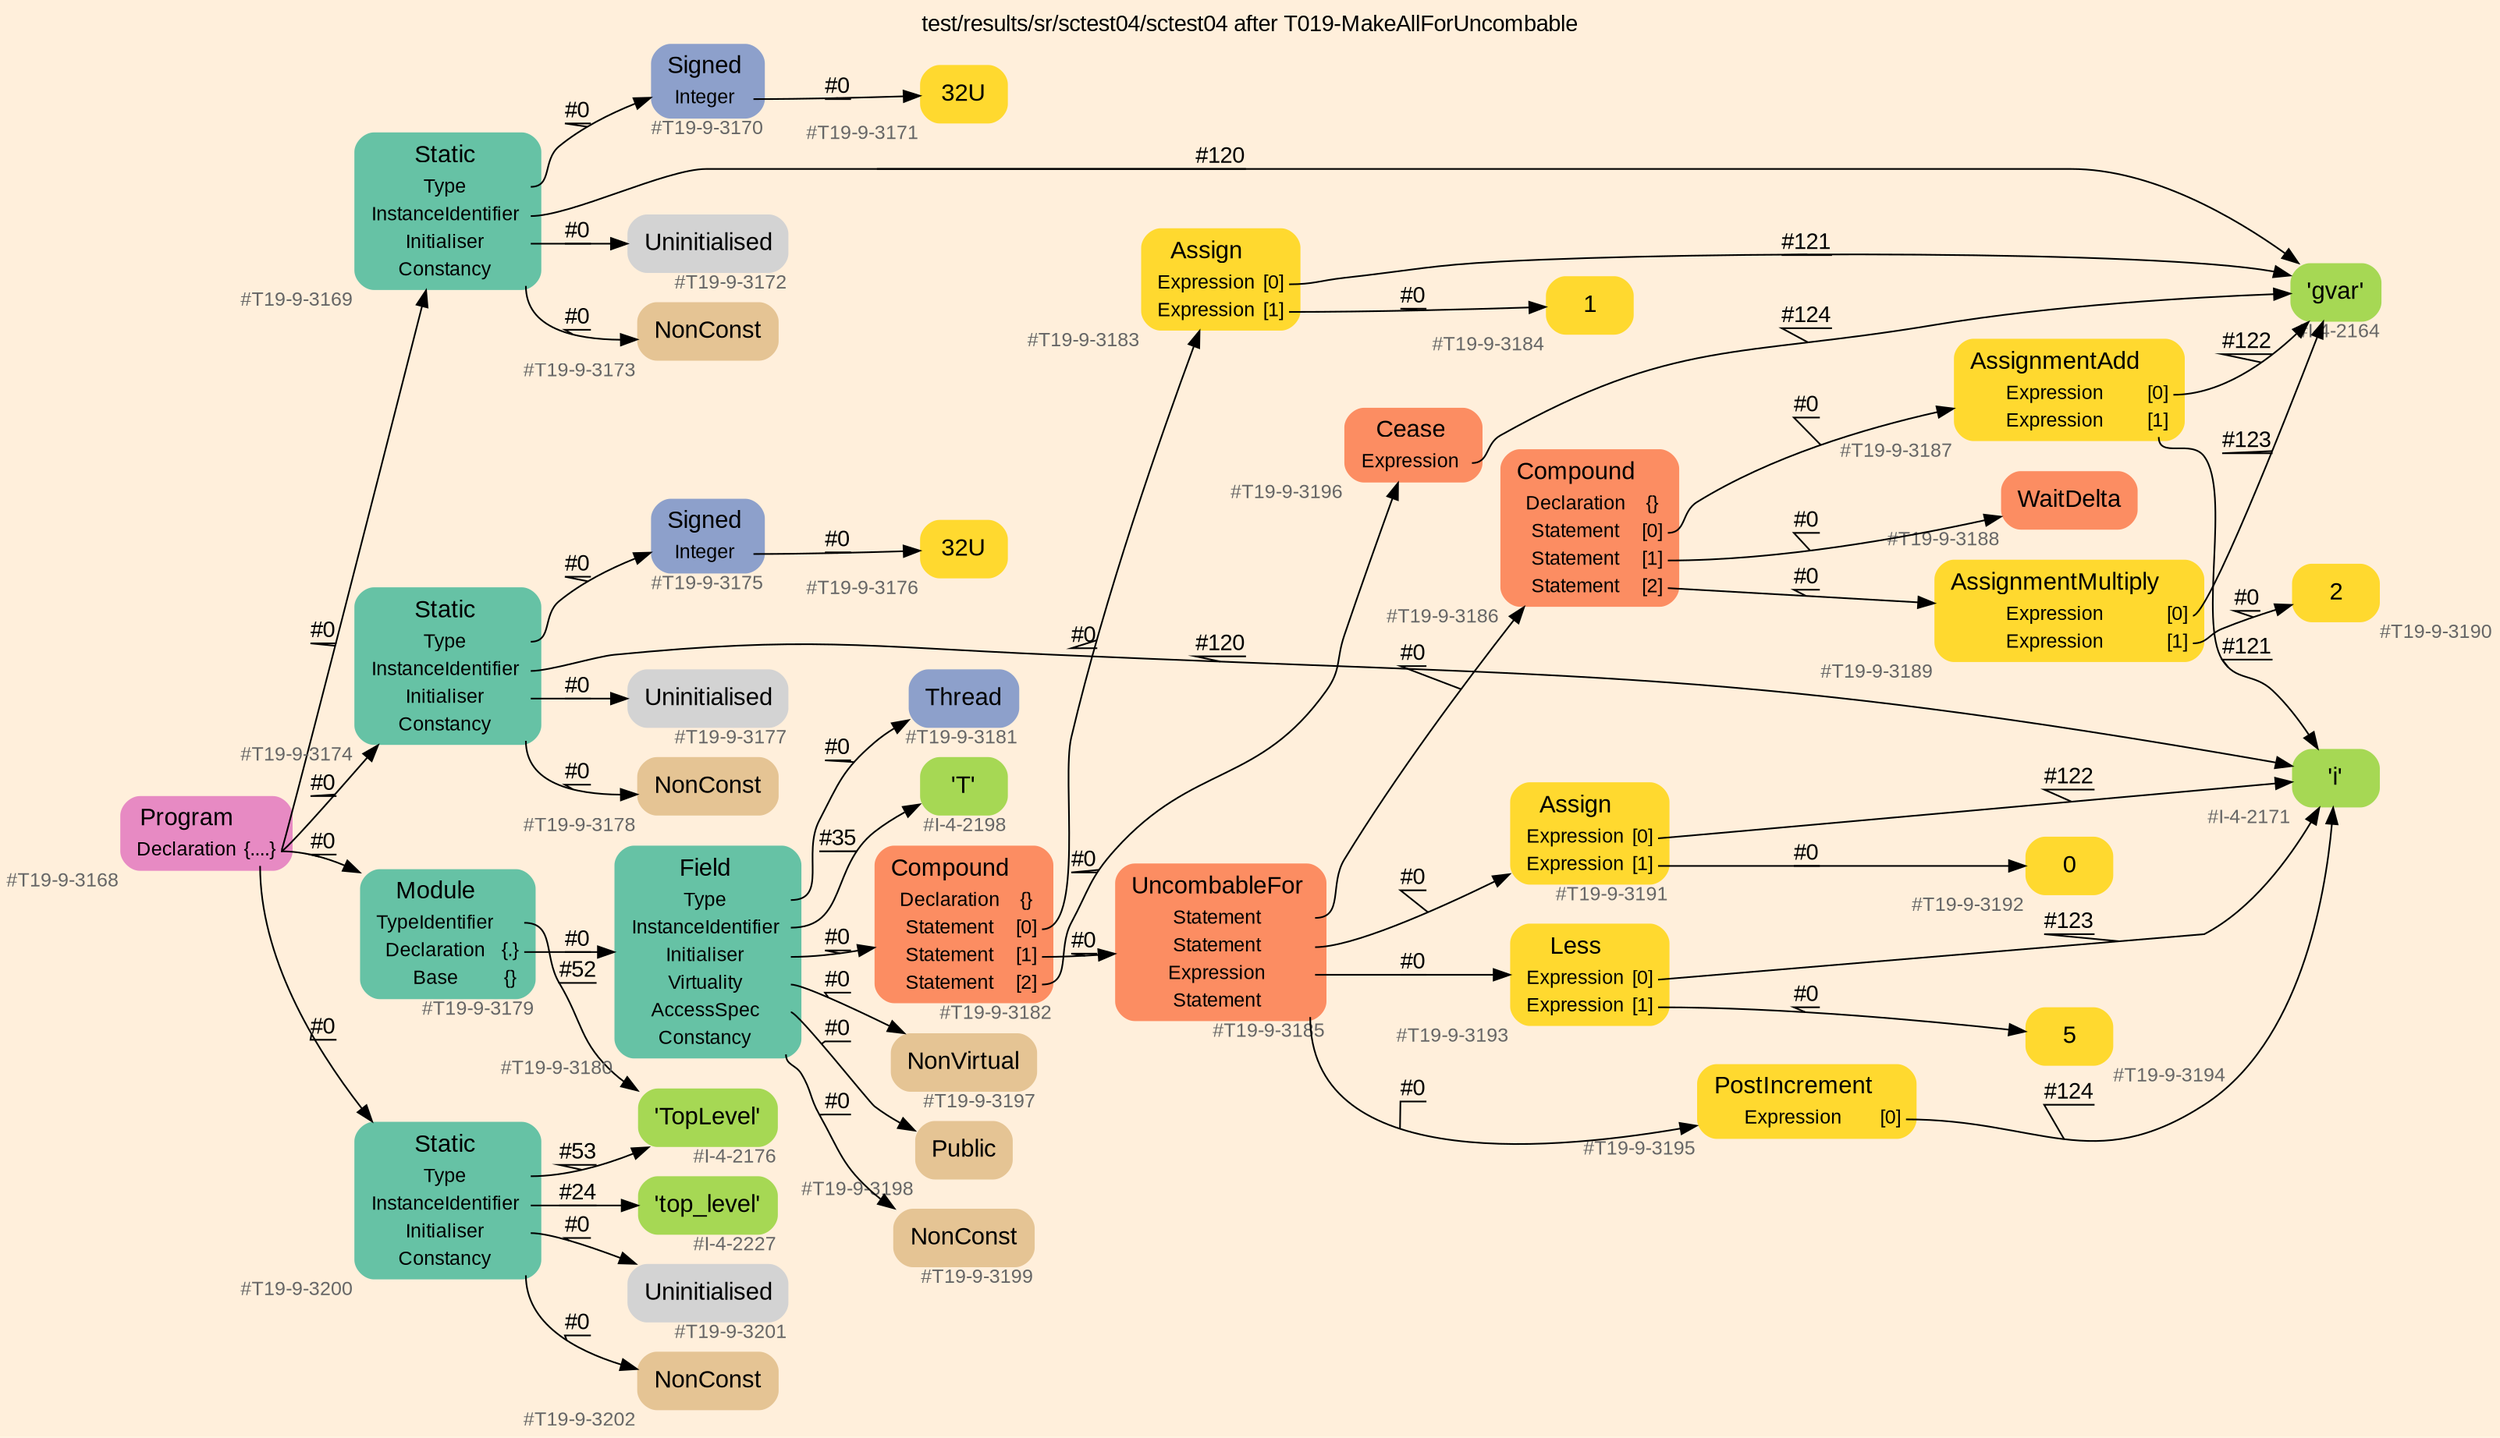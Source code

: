 digraph "test/results/sr/sctest04/sctest04 after T019-MakeAllForUncombable" {
label = "test/results/sr/sctest04/sctest04 after T019-MakeAllForUncombable"
labelloc = t
graph [
    rankdir = "LR"
    ranksep = 0.3
    bgcolor = antiquewhite1
    color = black
    fontcolor = black
    fontname = "Arial"
];
node [
    fontname = "Arial"
];
edge [
    fontname = "Arial"
];

// -------------------- node figure --------------------
// -------- block #T19-9-3168 ----------
"#T19-9-3168" [
    fillcolor = "/set28/4"
    xlabel = "#T19-9-3168"
    fontsize = "12"
    fontcolor = grey40
    shape = "plaintext"
    label = <<TABLE BORDER="0" CELLBORDER="0" CELLSPACING="0">
     <TR><TD><FONT COLOR="black" POINT-SIZE="15">Program</FONT></TD></TR>
     <TR><TD><FONT COLOR="black" POINT-SIZE="12">Declaration</FONT></TD><TD PORT="port0"><FONT COLOR="black" POINT-SIZE="12">{....}</FONT></TD></TR>
    </TABLE>>
    style = "rounded,filled"
];

// -------- block #T19-9-3169 ----------
"#T19-9-3169" [
    fillcolor = "/set28/1"
    xlabel = "#T19-9-3169"
    fontsize = "12"
    fontcolor = grey40
    shape = "plaintext"
    label = <<TABLE BORDER="0" CELLBORDER="0" CELLSPACING="0">
     <TR><TD><FONT COLOR="black" POINT-SIZE="15">Static</FONT></TD></TR>
     <TR><TD><FONT COLOR="black" POINT-SIZE="12">Type</FONT></TD><TD PORT="port0"></TD></TR>
     <TR><TD><FONT COLOR="black" POINT-SIZE="12">InstanceIdentifier</FONT></TD><TD PORT="port1"></TD></TR>
     <TR><TD><FONT COLOR="black" POINT-SIZE="12">Initialiser</FONT></TD><TD PORT="port2"></TD></TR>
     <TR><TD><FONT COLOR="black" POINT-SIZE="12">Constancy</FONT></TD><TD PORT="port3"></TD></TR>
    </TABLE>>
    style = "rounded,filled"
];

// -------- block #T19-9-3170 ----------
"#T19-9-3170" [
    fillcolor = "/set28/3"
    xlabel = "#T19-9-3170"
    fontsize = "12"
    fontcolor = grey40
    shape = "plaintext"
    label = <<TABLE BORDER="0" CELLBORDER="0" CELLSPACING="0">
     <TR><TD><FONT COLOR="black" POINT-SIZE="15">Signed</FONT></TD></TR>
     <TR><TD><FONT COLOR="black" POINT-SIZE="12">Integer</FONT></TD><TD PORT="port0"></TD></TR>
    </TABLE>>
    style = "rounded,filled"
];

// -------- block #T19-9-3171 ----------
"#T19-9-3171" [
    fillcolor = "/set28/6"
    xlabel = "#T19-9-3171"
    fontsize = "12"
    fontcolor = grey40
    shape = "plaintext"
    label = <<TABLE BORDER="0" CELLBORDER="0" CELLSPACING="0">
     <TR><TD><FONT COLOR="black" POINT-SIZE="15">32U</FONT></TD></TR>
    </TABLE>>
    style = "rounded,filled"
];

// -------- block #I-4-2164 ----------
"#I-4-2164" [
    fillcolor = "/set28/5"
    xlabel = "#I-4-2164"
    fontsize = "12"
    fontcolor = grey40
    shape = "plaintext"
    label = <<TABLE BORDER="0" CELLBORDER="0" CELLSPACING="0">
     <TR><TD><FONT COLOR="black" POINT-SIZE="15">'gvar'</FONT></TD></TR>
    </TABLE>>
    style = "rounded,filled"
];

// -------- block #T19-9-3172 ----------
"#T19-9-3172" [
    xlabel = "#T19-9-3172"
    fontsize = "12"
    fontcolor = grey40
    shape = "plaintext"
    label = <<TABLE BORDER="0" CELLBORDER="0" CELLSPACING="0">
     <TR><TD><FONT COLOR="black" POINT-SIZE="15">Uninitialised</FONT></TD></TR>
    </TABLE>>
    style = "rounded,filled"
];

// -------- block #T19-9-3173 ----------
"#T19-9-3173" [
    fillcolor = "/set28/7"
    xlabel = "#T19-9-3173"
    fontsize = "12"
    fontcolor = grey40
    shape = "plaintext"
    label = <<TABLE BORDER="0" CELLBORDER="0" CELLSPACING="0">
     <TR><TD><FONT COLOR="black" POINT-SIZE="15">NonConst</FONT></TD></TR>
    </TABLE>>
    style = "rounded,filled"
];

// -------- block #T19-9-3174 ----------
"#T19-9-3174" [
    fillcolor = "/set28/1"
    xlabel = "#T19-9-3174"
    fontsize = "12"
    fontcolor = grey40
    shape = "plaintext"
    label = <<TABLE BORDER="0" CELLBORDER="0" CELLSPACING="0">
     <TR><TD><FONT COLOR="black" POINT-SIZE="15">Static</FONT></TD></TR>
     <TR><TD><FONT COLOR="black" POINT-SIZE="12">Type</FONT></TD><TD PORT="port0"></TD></TR>
     <TR><TD><FONT COLOR="black" POINT-SIZE="12">InstanceIdentifier</FONT></TD><TD PORT="port1"></TD></TR>
     <TR><TD><FONT COLOR="black" POINT-SIZE="12">Initialiser</FONT></TD><TD PORT="port2"></TD></TR>
     <TR><TD><FONT COLOR="black" POINT-SIZE="12">Constancy</FONT></TD><TD PORT="port3"></TD></TR>
    </TABLE>>
    style = "rounded,filled"
];

// -------- block #T19-9-3175 ----------
"#T19-9-3175" [
    fillcolor = "/set28/3"
    xlabel = "#T19-9-3175"
    fontsize = "12"
    fontcolor = grey40
    shape = "plaintext"
    label = <<TABLE BORDER="0" CELLBORDER="0" CELLSPACING="0">
     <TR><TD><FONT COLOR="black" POINT-SIZE="15">Signed</FONT></TD></TR>
     <TR><TD><FONT COLOR="black" POINT-SIZE="12">Integer</FONT></TD><TD PORT="port0"></TD></TR>
    </TABLE>>
    style = "rounded,filled"
];

// -------- block #T19-9-3176 ----------
"#T19-9-3176" [
    fillcolor = "/set28/6"
    xlabel = "#T19-9-3176"
    fontsize = "12"
    fontcolor = grey40
    shape = "plaintext"
    label = <<TABLE BORDER="0" CELLBORDER="0" CELLSPACING="0">
     <TR><TD><FONT COLOR="black" POINT-SIZE="15">32U</FONT></TD></TR>
    </TABLE>>
    style = "rounded,filled"
];

// -------- block #I-4-2171 ----------
"#I-4-2171" [
    fillcolor = "/set28/5"
    xlabel = "#I-4-2171"
    fontsize = "12"
    fontcolor = grey40
    shape = "plaintext"
    label = <<TABLE BORDER="0" CELLBORDER="0" CELLSPACING="0">
     <TR><TD><FONT COLOR="black" POINT-SIZE="15">'i'</FONT></TD></TR>
    </TABLE>>
    style = "rounded,filled"
];

// -------- block #T19-9-3177 ----------
"#T19-9-3177" [
    xlabel = "#T19-9-3177"
    fontsize = "12"
    fontcolor = grey40
    shape = "plaintext"
    label = <<TABLE BORDER="0" CELLBORDER="0" CELLSPACING="0">
     <TR><TD><FONT COLOR="black" POINT-SIZE="15">Uninitialised</FONT></TD></TR>
    </TABLE>>
    style = "rounded,filled"
];

// -------- block #T19-9-3178 ----------
"#T19-9-3178" [
    fillcolor = "/set28/7"
    xlabel = "#T19-9-3178"
    fontsize = "12"
    fontcolor = grey40
    shape = "plaintext"
    label = <<TABLE BORDER="0" CELLBORDER="0" CELLSPACING="0">
     <TR><TD><FONT COLOR="black" POINT-SIZE="15">NonConst</FONT></TD></TR>
    </TABLE>>
    style = "rounded,filled"
];

// -------- block #T19-9-3179 ----------
"#T19-9-3179" [
    fillcolor = "/set28/1"
    xlabel = "#T19-9-3179"
    fontsize = "12"
    fontcolor = grey40
    shape = "plaintext"
    label = <<TABLE BORDER="0" CELLBORDER="0" CELLSPACING="0">
     <TR><TD><FONT COLOR="black" POINT-SIZE="15">Module</FONT></TD></TR>
     <TR><TD><FONT COLOR="black" POINT-SIZE="12">TypeIdentifier</FONT></TD><TD PORT="port0"></TD></TR>
     <TR><TD><FONT COLOR="black" POINT-SIZE="12">Declaration</FONT></TD><TD PORT="port1"><FONT COLOR="black" POINT-SIZE="12">{.}</FONT></TD></TR>
     <TR><TD><FONT COLOR="black" POINT-SIZE="12">Base</FONT></TD><TD PORT="port2"><FONT COLOR="black" POINT-SIZE="12">{}</FONT></TD></TR>
    </TABLE>>
    style = "rounded,filled"
];

// -------- block #I-4-2176 ----------
"#I-4-2176" [
    fillcolor = "/set28/5"
    xlabel = "#I-4-2176"
    fontsize = "12"
    fontcolor = grey40
    shape = "plaintext"
    label = <<TABLE BORDER="0" CELLBORDER="0" CELLSPACING="0">
     <TR><TD><FONT COLOR="black" POINT-SIZE="15">'TopLevel'</FONT></TD></TR>
    </TABLE>>
    style = "rounded,filled"
];

// -------- block #T19-9-3180 ----------
"#T19-9-3180" [
    fillcolor = "/set28/1"
    xlabel = "#T19-9-3180"
    fontsize = "12"
    fontcolor = grey40
    shape = "plaintext"
    label = <<TABLE BORDER="0" CELLBORDER="0" CELLSPACING="0">
     <TR><TD><FONT COLOR="black" POINT-SIZE="15">Field</FONT></TD></TR>
     <TR><TD><FONT COLOR="black" POINT-SIZE="12">Type</FONT></TD><TD PORT="port0"></TD></TR>
     <TR><TD><FONT COLOR="black" POINT-SIZE="12">InstanceIdentifier</FONT></TD><TD PORT="port1"></TD></TR>
     <TR><TD><FONT COLOR="black" POINT-SIZE="12">Initialiser</FONT></TD><TD PORT="port2"></TD></TR>
     <TR><TD><FONT COLOR="black" POINT-SIZE="12">Virtuality</FONT></TD><TD PORT="port3"></TD></TR>
     <TR><TD><FONT COLOR="black" POINT-SIZE="12">AccessSpec</FONT></TD><TD PORT="port4"></TD></TR>
     <TR><TD><FONT COLOR="black" POINT-SIZE="12">Constancy</FONT></TD><TD PORT="port5"></TD></TR>
    </TABLE>>
    style = "rounded,filled"
];

// -------- block #T19-9-3181 ----------
"#T19-9-3181" [
    fillcolor = "/set28/3"
    xlabel = "#T19-9-3181"
    fontsize = "12"
    fontcolor = grey40
    shape = "plaintext"
    label = <<TABLE BORDER="0" CELLBORDER="0" CELLSPACING="0">
     <TR><TD><FONT COLOR="black" POINT-SIZE="15">Thread</FONT></TD></TR>
    </TABLE>>
    style = "rounded,filled"
];

// -------- block #I-4-2198 ----------
"#I-4-2198" [
    fillcolor = "/set28/5"
    xlabel = "#I-4-2198"
    fontsize = "12"
    fontcolor = grey40
    shape = "plaintext"
    label = <<TABLE BORDER="0" CELLBORDER="0" CELLSPACING="0">
     <TR><TD><FONT COLOR="black" POINT-SIZE="15">'T'</FONT></TD></TR>
    </TABLE>>
    style = "rounded,filled"
];

// -------- block #T19-9-3182 ----------
"#T19-9-3182" [
    fillcolor = "/set28/2"
    xlabel = "#T19-9-3182"
    fontsize = "12"
    fontcolor = grey40
    shape = "plaintext"
    label = <<TABLE BORDER="0" CELLBORDER="0" CELLSPACING="0">
     <TR><TD><FONT COLOR="black" POINT-SIZE="15">Compound</FONT></TD></TR>
     <TR><TD><FONT COLOR="black" POINT-SIZE="12">Declaration</FONT></TD><TD PORT="port0"><FONT COLOR="black" POINT-SIZE="12">{}</FONT></TD></TR>
     <TR><TD><FONT COLOR="black" POINT-SIZE="12">Statement</FONT></TD><TD PORT="port1"><FONT COLOR="black" POINT-SIZE="12">[0]</FONT></TD></TR>
     <TR><TD><FONT COLOR="black" POINT-SIZE="12">Statement</FONT></TD><TD PORT="port2"><FONT COLOR="black" POINT-SIZE="12">[1]</FONT></TD></TR>
     <TR><TD><FONT COLOR="black" POINT-SIZE="12">Statement</FONT></TD><TD PORT="port3"><FONT COLOR="black" POINT-SIZE="12">[2]</FONT></TD></TR>
    </TABLE>>
    style = "rounded,filled"
];

// -------- block #T19-9-3183 ----------
"#T19-9-3183" [
    fillcolor = "/set28/6"
    xlabel = "#T19-9-3183"
    fontsize = "12"
    fontcolor = grey40
    shape = "plaintext"
    label = <<TABLE BORDER="0" CELLBORDER="0" CELLSPACING="0">
     <TR><TD><FONT COLOR="black" POINT-SIZE="15">Assign</FONT></TD></TR>
     <TR><TD><FONT COLOR="black" POINT-SIZE="12">Expression</FONT></TD><TD PORT="port0"><FONT COLOR="black" POINT-SIZE="12">[0]</FONT></TD></TR>
     <TR><TD><FONT COLOR="black" POINT-SIZE="12">Expression</FONT></TD><TD PORT="port1"><FONT COLOR="black" POINT-SIZE="12">[1]</FONT></TD></TR>
    </TABLE>>
    style = "rounded,filled"
];

// -------- block #T19-9-3184 ----------
"#T19-9-3184" [
    fillcolor = "/set28/6"
    xlabel = "#T19-9-3184"
    fontsize = "12"
    fontcolor = grey40
    shape = "plaintext"
    label = <<TABLE BORDER="0" CELLBORDER="0" CELLSPACING="0">
     <TR><TD><FONT COLOR="black" POINT-SIZE="15">1</FONT></TD></TR>
    </TABLE>>
    style = "rounded,filled"
];

// -------- block #T19-9-3185 ----------
"#T19-9-3185" [
    fillcolor = "/set28/2"
    xlabel = "#T19-9-3185"
    fontsize = "12"
    fontcolor = grey40
    shape = "plaintext"
    label = <<TABLE BORDER="0" CELLBORDER="0" CELLSPACING="0">
     <TR><TD><FONT COLOR="black" POINT-SIZE="15">UncombableFor</FONT></TD></TR>
     <TR><TD><FONT COLOR="black" POINT-SIZE="12">Statement</FONT></TD><TD PORT="port0"></TD></TR>
     <TR><TD><FONT COLOR="black" POINT-SIZE="12">Statement</FONT></TD><TD PORT="port1"></TD></TR>
     <TR><TD><FONT COLOR="black" POINT-SIZE="12">Expression</FONT></TD><TD PORT="port2"></TD></TR>
     <TR><TD><FONT COLOR="black" POINT-SIZE="12">Statement</FONT></TD><TD PORT="port3"></TD></TR>
    </TABLE>>
    style = "rounded,filled"
];

// -------- block #T19-9-3186 ----------
"#T19-9-3186" [
    fillcolor = "/set28/2"
    xlabel = "#T19-9-3186"
    fontsize = "12"
    fontcolor = grey40
    shape = "plaintext"
    label = <<TABLE BORDER="0" CELLBORDER="0" CELLSPACING="0">
     <TR><TD><FONT COLOR="black" POINT-SIZE="15">Compound</FONT></TD></TR>
     <TR><TD><FONT COLOR="black" POINT-SIZE="12">Declaration</FONT></TD><TD PORT="port0"><FONT COLOR="black" POINT-SIZE="12">{}</FONT></TD></TR>
     <TR><TD><FONT COLOR="black" POINT-SIZE="12">Statement</FONT></TD><TD PORT="port1"><FONT COLOR="black" POINT-SIZE="12">[0]</FONT></TD></TR>
     <TR><TD><FONT COLOR="black" POINT-SIZE="12">Statement</FONT></TD><TD PORT="port2"><FONT COLOR="black" POINT-SIZE="12">[1]</FONT></TD></TR>
     <TR><TD><FONT COLOR="black" POINT-SIZE="12">Statement</FONT></TD><TD PORT="port3"><FONT COLOR="black" POINT-SIZE="12">[2]</FONT></TD></TR>
    </TABLE>>
    style = "rounded,filled"
];

// -------- block #T19-9-3187 ----------
"#T19-9-3187" [
    fillcolor = "/set28/6"
    xlabel = "#T19-9-3187"
    fontsize = "12"
    fontcolor = grey40
    shape = "plaintext"
    label = <<TABLE BORDER="0" CELLBORDER="0" CELLSPACING="0">
     <TR><TD><FONT COLOR="black" POINT-SIZE="15">AssignmentAdd</FONT></TD></TR>
     <TR><TD><FONT COLOR="black" POINT-SIZE="12">Expression</FONT></TD><TD PORT="port0"><FONT COLOR="black" POINT-SIZE="12">[0]</FONT></TD></TR>
     <TR><TD><FONT COLOR="black" POINT-SIZE="12">Expression</FONT></TD><TD PORT="port1"><FONT COLOR="black" POINT-SIZE="12">[1]</FONT></TD></TR>
    </TABLE>>
    style = "rounded,filled"
];

// -------- block #T19-9-3188 ----------
"#T19-9-3188" [
    fillcolor = "/set28/2"
    xlabel = "#T19-9-3188"
    fontsize = "12"
    fontcolor = grey40
    shape = "plaintext"
    label = <<TABLE BORDER="0" CELLBORDER="0" CELLSPACING="0">
     <TR><TD><FONT COLOR="black" POINT-SIZE="15">WaitDelta</FONT></TD></TR>
    </TABLE>>
    style = "rounded,filled"
];

// -------- block #T19-9-3189 ----------
"#T19-9-3189" [
    fillcolor = "/set28/6"
    xlabel = "#T19-9-3189"
    fontsize = "12"
    fontcolor = grey40
    shape = "plaintext"
    label = <<TABLE BORDER="0" CELLBORDER="0" CELLSPACING="0">
     <TR><TD><FONT COLOR="black" POINT-SIZE="15">AssignmentMultiply</FONT></TD></TR>
     <TR><TD><FONT COLOR="black" POINT-SIZE="12">Expression</FONT></TD><TD PORT="port0"><FONT COLOR="black" POINT-SIZE="12">[0]</FONT></TD></TR>
     <TR><TD><FONT COLOR="black" POINT-SIZE="12">Expression</FONT></TD><TD PORT="port1"><FONT COLOR="black" POINT-SIZE="12">[1]</FONT></TD></TR>
    </TABLE>>
    style = "rounded,filled"
];

// -------- block #T19-9-3190 ----------
"#T19-9-3190" [
    fillcolor = "/set28/6"
    xlabel = "#T19-9-3190"
    fontsize = "12"
    fontcolor = grey40
    shape = "plaintext"
    label = <<TABLE BORDER="0" CELLBORDER="0" CELLSPACING="0">
     <TR><TD><FONT COLOR="black" POINT-SIZE="15">2</FONT></TD></TR>
    </TABLE>>
    style = "rounded,filled"
];

// -------- block #T19-9-3191 ----------
"#T19-9-3191" [
    fillcolor = "/set28/6"
    xlabel = "#T19-9-3191"
    fontsize = "12"
    fontcolor = grey40
    shape = "plaintext"
    label = <<TABLE BORDER="0" CELLBORDER="0" CELLSPACING="0">
     <TR><TD><FONT COLOR="black" POINT-SIZE="15">Assign</FONT></TD></TR>
     <TR><TD><FONT COLOR="black" POINT-SIZE="12">Expression</FONT></TD><TD PORT="port0"><FONT COLOR="black" POINT-SIZE="12">[0]</FONT></TD></TR>
     <TR><TD><FONT COLOR="black" POINT-SIZE="12">Expression</FONT></TD><TD PORT="port1"><FONT COLOR="black" POINT-SIZE="12">[1]</FONT></TD></TR>
    </TABLE>>
    style = "rounded,filled"
];

// -------- block #T19-9-3192 ----------
"#T19-9-3192" [
    fillcolor = "/set28/6"
    xlabel = "#T19-9-3192"
    fontsize = "12"
    fontcolor = grey40
    shape = "plaintext"
    label = <<TABLE BORDER="0" CELLBORDER="0" CELLSPACING="0">
     <TR><TD><FONT COLOR="black" POINT-SIZE="15">0</FONT></TD></TR>
    </TABLE>>
    style = "rounded,filled"
];

// -------- block #T19-9-3193 ----------
"#T19-9-3193" [
    fillcolor = "/set28/6"
    xlabel = "#T19-9-3193"
    fontsize = "12"
    fontcolor = grey40
    shape = "plaintext"
    label = <<TABLE BORDER="0" CELLBORDER="0" CELLSPACING="0">
     <TR><TD><FONT COLOR="black" POINT-SIZE="15">Less</FONT></TD></TR>
     <TR><TD><FONT COLOR="black" POINT-SIZE="12">Expression</FONT></TD><TD PORT="port0"><FONT COLOR="black" POINT-SIZE="12">[0]</FONT></TD></TR>
     <TR><TD><FONT COLOR="black" POINT-SIZE="12">Expression</FONT></TD><TD PORT="port1"><FONT COLOR="black" POINT-SIZE="12">[1]</FONT></TD></TR>
    </TABLE>>
    style = "rounded,filled"
];

// -------- block #T19-9-3194 ----------
"#T19-9-3194" [
    fillcolor = "/set28/6"
    xlabel = "#T19-9-3194"
    fontsize = "12"
    fontcolor = grey40
    shape = "plaintext"
    label = <<TABLE BORDER="0" CELLBORDER="0" CELLSPACING="0">
     <TR><TD><FONT COLOR="black" POINT-SIZE="15">5</FONT></TD></TR>
    </TABLE>>
    style = "rounded,filled"
];

// -------- block #T19-9-3195 ----------
"#T19-9-3195" [
    fillcolor = "/set28/6"
    xlabel = "#T19-9-3195"
    fontsize = "12"
    fontcolor = grey40
    shape = "plaintext"
    label = <<TABLE BORDER="0" CELLBORDER="0" CELLSPACING="0">
     <TR><TD><FONT COLOR="black" POINT-SIZE="15">PostIncrement</FONT></TD></TR>
     <TR><TD><FONT COLOR="black" POINT-SIZE="12">Expression</FONT></TD><TD PORT="port0"><FONT COLOR="black" POINT-SIZE="12">[0]</FONT></TD></TR>
    </TABLE>>
    style = "rounded,filled"
];

// -------- block #T19-9-3196 ----------
"#T19-9-3196" [
    fillcolor = "/set28/2"
    xlabel = "#T19-9-3196"
    fontsize = "12"
    fontcolor = grey40
    shape = "plaintext"
    label = <<TABLE BORDER="0" CELLBORDER="0" CELLSPACING="0">
     <TR><TD><FONT COLOR="black" POINT-SIZE="15">Cease</FONT></TD></TR>
     <TR><TD><FONT COLOR="black" POINT-SIZE="12">Expression</FONT></TD><TD PORT="port0"></TD></TR>
    </TABLE>>
    style = "rounded,filled"
];

// -------- block #T19-9-3197 ----------
"#T19-9-3197" [
    fillcolor = "/set28/7"
    xlabel = "#T19-9-3197"
    fontsize = "12"
    fontcolor = grey40
    shape = "plaintext"
    label = <<TABLE BORDER="0" CELLBORDER="0" CELLSPACING="0">
     <TR><TD><FONT COLOR="black" POINT-SIZE="15">NonVirtual</FONT></TD></TR>
    </TABLE>>
    style = "rounded,filled"
];

// -------- block #T19-9-3198 ----------
"#T19-9-3198" [
    fillcolor = "/set28/7"
    xlabel = "#T19-9-3198"
    fontsize = "12"
    fontcolor = grey40
    shape = "plaintext"
    label = <<TABLE BORDER="0" CELLBORDER="0" CELLSPACING="0">
     <TR><TD><FONT COLOR="black" POINT-SIZE="15">Public</FONT></TD></TR>
    </TABLE>>
    style = "rounded,filled"
];

// -------- block #T19-9-3199 ----------
"#T19-9-3199" [
    fillcolor = "/set28/7"
    xlabel = "#T19-9-3199"
    fontsize = "12"
    fontcolor = grey40
    shape = "plaintext"
    label = <<TABLE BORDER="0" CELLBORDER="0" CELLSPACING="0">
     <TR><TD><FONT COLOR="black" POINT-SIZE="15">NonConst</FONT></TD></TR>
    </TABLE>>
    style = "rounded,filled"
];

// -------- block #T19-9-3200 ----------
"#T19-9-3200" [
    fillcolor = "/set28/1"
    xlabel = "#T19-9-3200"
    fontsize = "12"
    fontcolor = grey40
    shape = "plaintext"
    label = <<TABLE BORDER="0" CELLBORDER="0" CELLSPACING="0">
     <TR><TD><FONT COLOR="black" POINT-SIZE="15">Static</FONT></TD></TR>
     <TR><TD><FONT COLOR="black" POINT-SIZE="12">Type</FONT></TD><TD PORT="port0"></TD></TR>
     <TR><TD><FONT COLOR="black" POINT-SIZE="12">InstanceIdentifier</FONT></TD><TD PORT="port1"></TD></TR>
     <TR><TD><FONT COLOR="black" POINT-SIZE="12">Initialiser</FONT></TD><TD PORT="port2"></TD></TR>
     <TR><TD><FONT COLOR="black" POINT-SIZE="12">Constancy</FONT></TD><TD PORT="port3"></TD></TR>
    </TABLE>>
    style = "rounded,filled"
];

// -------- block #I-4-2227 ----------
"#I-4-2227" [
    fillcolor = "/set28/5"
    xlabel = "#I-4-2227"
    fontsize = "12"
    fontcolor = grey40
    shape = "plaintext"
    label = <<TABLE BORDER="0" CELLBORDER="0" CELLSPACING="0">
     <TR><TD><FONT COLOR="black" POINT-SIZE="15">'top_level'</FONT></TD></TR>
    </TABLE>>
    style = "rounded,filled"
];

// -------- block #T19-9-3201 ----------
"#T19-9-3201" [
    xlabel = "#T19-9-3201"
    fontsize = "12"
    fontcolor = grey40
    shape = "plaintext"
    label = <<TABLE BORDER="0" CELLBORDER="0" CELLSPACING="0">
     <TR><TD><FONT COLOR="black" POINT-SIZE="15">Uninitialised</FONT></TD></TR>
    </TABLE>>
    style = "rounded,filled"
];

// -------- block #T19-9-3202 ----------
"#T19-9-3202" [
    fillcolor = "/set28/7"
    xlabel = "#T19-9-3202"
    fontsize = "12"
    fontcolor = grey40
    shape = "plaintext"
    label = <<TABLE BORDER="0" CELLBORDER="0" CELLSPACING="0">
     <TR><TD><FONT COLOR="black" POINT-SIZE="15">NonConst</FONT></TD></TR>
    </TABLE>>
    style = "rounded,filled"
];

"#T19-9-3168":port0 -> "#T19-9-3169" [
    label = "#0"
    decorate = true
    color = black
    fontcolor = black
];

"#T19-9-3168":port0 -> "#T19-9-3174" [
    label = "#0"
    decorate = true
    color = black
    fontcolor = black
];

"#T19-9-3168":port0 -> "#T19-9-3179" [
    label = "#0"
    decorate = true
    color = black
    fontcolor = black
];

"#T19-9-3168":port0 -> "#T19-9-3200" [
    label = "#0"
    decorate = true
    color = black
    fontcolor = black
];

"#T19-9-3169":port0 -> "#T19-9-3170" [
    label = "#0"
    decorate = true
    color = black
    fontcolor = black
];

"#T19-9-3169":port1 -> "#I-4-2164" [
    label = "#120"
    decorate = true
    color = black
    fontcolor = black
];

"#T19-9-3169":port2 -> "#T19-9-3172" [
    label = "#0"
    decorate = true
    color = black
    fontcolor = black
];

"#T19-9-3169":port3 -> "#T19-9-3173" [
    label = "#0"
    decorate = true
    color = black
    fontcolor = black
];

"#T19-9-3170":port0 -> "#T19-9-3171" [
    label = "#0"
    decorate = true
    color = black
    fontcolor = black
];

"#T19-9-3174":port0 -> "#T19-9-3175" [
    label = "#0"
    decorate = true
    color = black
    fontcolor = black
];

"#T19-9-3174":port1 -> "#I-4-2171" [
    label = "#120"
    decorate = true
    color = black
    fontcolor = black
];

"#T19-9-3174":port2 -> "#T19-9-3177" [
    label = "#0"
    decorate = true
    color = black
    fontcolor = black
];

"#T19-9-3174":port3 -> "#T19-9-3178" [
    label = "#0"
    decorate = true
    color = black
    fontcolor = black
];

"#T19-9-3175":port0 -> "#T19-9-3176" [
    label = "#0"
    decorate = true
    color = black
    fontcolor = black
];

"#T19-9-3179":port0 -> "#I-4-2176" [
    label = "#52"
    decorate = true
    color = black
    fontcolor = black
];

"#T19-9-3179":port1 -> "#T19-9-3180" [
    label = "#0"
    decorate = true
    color = black
    fontcolor = black
];

"#T19-9-3180":port0 -> "#T19-9-3181" [
    label = "#0"
    decorate = true
    color = black
    fontcolor = black
];

"#T19-9-3180":port1 -> "#I-4-2198" [
    label = "#35"
    decorate = true
    color = black
    fontcolor = black
];

"#T19-9-3180":port2 -> "#T19-9-3182" [
    label = "#0"
    decorate = true
    color = black
    fontcolor = black
];

"#T19-9-3180":port3 -> "#T19-9-3197" [
    label = "#0"
    decorate = true
    color = black
    fontcolor = black
];

"#T19-9-3180":port4 -> "#T19-9-3198" [
    label = "#0"
    decorate = true
    color = black
    fontcolor = black
];

"#T19-9-3180":port5 -> "#T19-9-3199" [
    label = "#0"
    decorate = true
    color = black
    fontcolor = black
];

"#T19-9-3182":port1 -> "#T19-9-3183" [
    label = "#0"
    decorate = true
    color = black
    fontcolor = black
];

"#T19-9-3182":port2 -> "#T19-9-3185" [
    label = "#0"
    decorate = true
    color = black
    fontcolor = black
];

"#T19-9-3182":port3 -> "#T19-9-3196" [
    label = "#0"
    decorate = true
    color = black
    fontcolor = black
];

"#T19-9-3183":port0 -> "#I-4-2164" [
    label = "#121"
    decorate = true
    color = black
    fontcolor = black
];

"#T19-9-3183":port1 -> "#T19-9-3184" [
    label = "#0"
    decorate = true
    color = black
    fontcolor = black
];

"#T19-9-3185":port0 -> "#T19-9-3186" [
    label = "#0"
    decorate = true
    color = black
    fontcolor = black
];

"#T19-9-3185":port1 -> "#T19-9-3191" [
    label = "#0"
    decorate = true
    color = black
    fontcolor = black
];

"#T19-9-3185":port2 -> "#T19-9-3193" [
    label = "#0"
    decorate = true
    color = black
    fontcolor = black
];

"#T19-9-3185":port3 -> "#T19-9-3195" [
    label = "#0"
    decorate = true
    color = black
    fontcolor = black
];

"#T19-9-3186":port1 -> "#T19-9-3187" [
    label = "#0"
    decorate = true
    color = black
    fontcolor = black
];

"#T19-9-3186":port2 -> "#T19-9-3188" [
    label = "#0"
    decorate = true
    color = black
    fontcolor = black
];

"#T19-9-3186":port3 -> "#T19-9-3189" [
    label = "#0"
    decorate = true
    color = black
    fontcolor = black
];

"#T19-9-3187":port0 -> "#I-4-2164" [
    label = "#122"
    decorate = true
    color = black
    fontcolor = black
];

"#T19-9-3187":port1 -> "#I-4-2171" [
    label = "#121"
    decorate = true
    color = black
    fontcolor = black
];

"#T19-9-3189":port0 -> "#I-4-2164" [
    label = "#123"
    decorate = true
    color = black
    fontcolor = black
];

"#T19-9-3189":port1 -> "#T19-9-3190" [
    label = "#0"
    decorate = true
    color = black
    fontcolor = black
];

"#T19-9-3191":port0 -> "#I-4-2171" [
    label = "#122"
    decorate = true
    color = black
    fontcolor = black
];

"#T19-9-3191":port1 -> "#T19-9-3192" [
    label = "#0"
    decorate = true
    color = black
    fontcolor = black
];

"#T19-9-3193":port0 -> "#I-4-2171" [
    label = "#123"
    decorate = true
    color = black
    fontcolor = black
];

"#T19-9-3193":port1 -> "#T19-9-3194" [
    label = "#0"
    decorate = true
    color = black
    fontcolor = black
];

"#T19-9-3195":port0 -> "#I-4-2171" [
    label = "#124"
    decorate = true
    color = black
    fontcolor = black
];

"#T19-9-3196":port0 -> "#I-4-2164" [
    label = "#124"
    decorate = true
    color = black
    fontcolor = black
];

"#T19-9-3200":port0 -> "#I-4-2176" [
    label = "#53"
    decorate = true
    color = black
    fontcolor = black
];

"#T19-9-3200":port1 -> "#I-4-2227" [
    label = "#24"
    decorate = true
    color = black
    fontcolor = black
];

"#T19-9-3200":port2 -> "#T19-9-3201" [
    label = "#0"
    decorate = true
    color = black
    fontcolor = black
];

"#T19-9-3200":port3 -> "#T19-9-3202" [
    label = "#0"
    decorate = true
    color = black
    fontcolor = black
];


}
